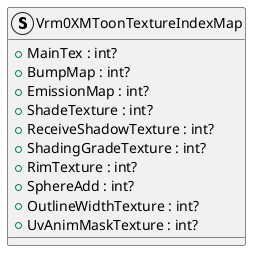 @startuml
struct Vrm0XMToonTextureIndexMap {
    + MainTex : int?
    + BumpMap : int?
    + EmissionMap : int?
    + ShadeTexture : int?
    + ReceiveShadowTexture : int?
    + ShadingGradeTexture : int?
    + RimTexture : int?
    + SphereAdd : int?
    + OutlineWidthTexture : int?
    + UvAnimMaskTexture : int?
}
@enduml
